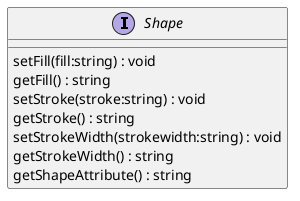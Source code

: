 @startuml
interface Shape {
    setFill(fill:string) : void
    getFill() : string
    setStroke(stroke:string) : void
    getStroke() : string
    setStrokeWidth(strokewidth:string) : void
    getStrokeWidth() : string
    getShapeAttribute() : string
}
@enduml
